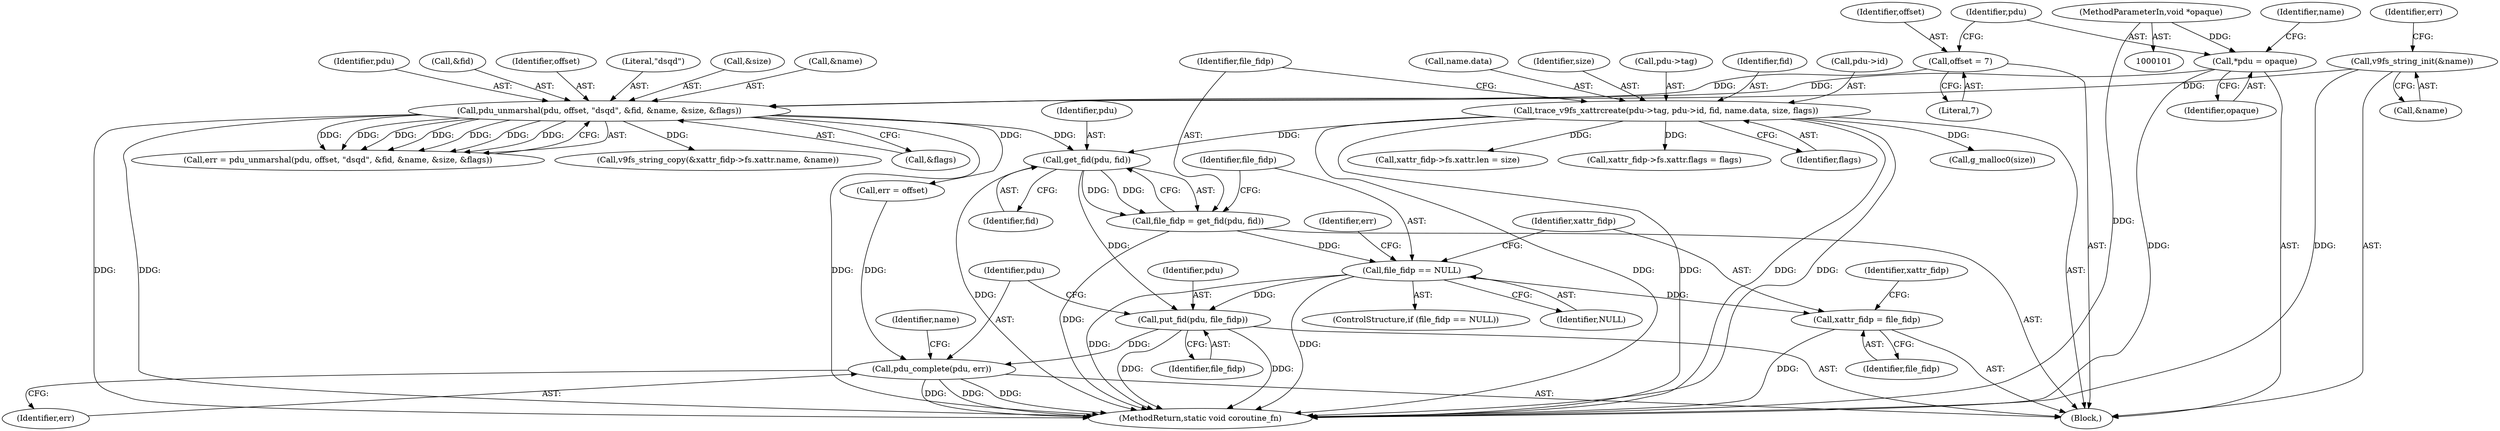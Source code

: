 digraph "0_qemu_ff55e94d23ae94c8628b0115320157c763eb3e06@pointer" {
"1000160" [label="(Call,get_fid(pdu, fid))"];
"1000127" [label="(Call,pdu_unmarshal(pdu, offset, \"dsqd\", &fid, &name, &size, &flags))"];
"1000119" [label="(Call,*pdu = opaque)"];
"1000102" [label="(MethodParameterIn,void *opaque)"];
"1000113" [label="(Call,offset = 7)"];
"1000122" [label="(Call,v9fs_string_init(&name))"];
"1000145" [label="(Call,trace_v9fs_xattrcreate(pdu->tag, pdu->id, fid, name.data, size, flags))"];
"1000158" [label="(Call,file_fidp = get_fid(pdu, fid))"];
"1000164" [label="(Call,file_fidp == NULL)"];
"1000173" [label="(Call,xattr_fidp = file_fidp)"];
"1000249" [label="(Call,put_fid(pdu, file_fidp))"];
"1000252" [label="(Call,pdu_complete(pdu, err))"];
"1000161" [label="(Identifier,pdu)"];
"1000125" [label="(Call,err = pdu_unmarshal(pdu, offset, \"dsqd\", &fid, &name, &size, &flags))"];
"1000164" [label="(Call,file_fidp == NULL)"];
"1000165" [label="(Identifier,file_fidp)"];
"1000160" [label="(Call,get_fid(pdu, fid))"];
"1000159" [label="(Identifier,file_fidp)"];
"1000217" [label="(Call,v9fs_string_copy(&xattr_fidp->fs.xattr.name, &name))"];
"1000149" [label="(Call,pdu->id)"];
"1000257" [label="(Identifier,name)"];
"1000153" [label="(Call,name.data)"];
"1000254" [label="(Identifier,err)"];
"1000258" [label="(MethodReturn,static void coroutine_fn)"];
"1000137" [label="(Call,&flags)"];
"1000244" [label="(Call,g_malloc0(size))"];
"1000163" [label="(ControlStructure,if (file_fidp == NULL))"];
"1000251" [label="(Identifier,file_fidp)"];
"1000253" [label="(Identifier,pdu)"];
"1000173" [label="(Call,xattr_fidp = file_fidp)"];
"1000156" [label="(Identifier,size)"];
"1000157" [label="(Identifier,flags)"];
"1000122" [label="(Call,v9fs_string_init(&name))"];
"1000123" [label="(Call,&name)"];
"1000146" [label="(Call,pdu->tag)"];
"1000127" [label="(Call,pdu_unmarshal(pdu, offset, \"dsqd\", &fid, &name, &size, &flags))"];
"1000114" [label="(Identifier,offset)"];
"1000145" [label="(Call,trace_v9fs_xattrcreate(pdu->tag, pdu->id, fid, name.data, size, flags))"];
"1000166" [label="(Identifier,NULL)"];
"1000158" [label="(Call,file_fidp = get_fid(pdu, fid))"];
"1000250" [label="(Identifier,pdu)"];
"1000152" [label="(Identifier,fid)"];
"1000246" [label="(Call,err = offset)"];
"1000190" [label="(Call,xattr_fidp->fs.xattr.len = size)"];
"1000129" [label="(Identifier,offset)"];
"1000174" [label="(Identifier,xattr_fidp)"];
"1000103" [label="(Block,)"];
"1000126" [label="(Identifier,err)"];
"1000119" [label="(Call,*pdu = opaque)"];
"1000124" [label="(Identifier,name)"];
"1000199" [label="(Call,xattr_fidp->fs.xattr.flags = flags)"];
"1000162" [label="(Identifier,fid)"];
"1000113" [label="(Call,offset = 7)"];
"1000178" [label="(Identifier,xattr_fidp)"];
"1000252" [label="(Call,pdu_complete(pdu, err))"];
"1000130" [label="(Literal,\"dsqd\")"];
"1000120" [label="(Identifier,pdu)"];
"1000169" [label="(Identifier,err)"];
"1000121" [label="(Identifier,opaque)"];
"1000115" [label="(Literal,7)"];
"1000135" [label="(Call,&size)"];
"1000133" [label="(Call,&name)"];
"1000128" [label="(Identifier,pdu)"];
"1000102" [label="(MethodParameterIn,void *opaque)"];
"1000175" [label="(Identifier,file_fidp)"];
"1000249" [label="(Call,put_fid(pdu, file_fidp))"];
"1000131" [label="(Call,&fid)"];
"1000160" -> "1000158"  [label="AST: "];
"1000160" -> "1000162"  [label="CFG: "];
"1000161" -> "1000160"  [label="AST: "];
"1000162" -> "1000160"  [label="AST: "];
"1000158" -> "1000160"  [label="CFG: "];
"1000160" -> "1000258"  [label="DDG: "];
"1000160" -> "1000158"  [label="DDG: "];
"1000160" -> "1000158"  [label="DDG: "];
"1000127" -> "1000160"  [label="DDG: "];
"1000145" -> "1000160"  [label="DDG: "];
"1000160" -> "1000249"  [label="DDG: "];
"1000127" -> "1000125"  [label="AST: "];
"1000127" -> "1000137"  [label="CFG: "];
"1000128" -> "1000127"  [label="AST: "];
"1000129" -> "1000127"  [label="AST: "];
"1000130" -> "1000127"  [label="AST: "];
"1000131" -> "1000127"  [label="AST: "];
"1000133" -> "1000127"  [label="AST: "];
"1000135" -> "1000127"  [label="AST: "];
"1000137" -> "1000127"  [label="AST: "];
"1000125" -> "1000127"  [label="CFG: "];
"1000127" -> "1000258"  [label="DDG: "];
"1000127" -> "1000258"  [label="DDG: "];
"1000127" -> "1000258"  [label="DDG: "];
"1000127" -> "1000125"  [label="DDG: "];
"1000127" -> "1000125"  [label="DDG: "];
"1000127" -> "1000125"  [label="DDG: "];
"1000127" -> "1000125"  [label="DDG: "];
"1000127" -> "1000125"  [label="DDG: "];
"1000127" -> "1000125"  [label="DDG: "];
"1000127" -> "1000125"  [label="DDG: "];
"1000119" -> "1000127"  [label="DDG: "];
"1000113" -> "1000127"  [label="DDG: "];
"1000122" -> "1000127"  [label="DDG: "];
"1000127" -> "1000217"  [label="DDG: "];
"1000127" -> "1000246"  [label="DDG: "];
"1000119" -> "1000103"  [label="AST: "];
"1000119" -> "1000121"  [label="CFG: "];
"1000120" -> "1000119"  [label="AST: "];
"1000121" -> "1000119"  [label="AST: "];
"1000124" -> "1000119"  [label="CFG: "];
"1000119" -> "1000258"  [label="DDG: "];
"1000102" -> "1000119"  [label="DDG: "];
"1000102" -> "1000101"  [label="AST: "];
"1000102" -> "1000258"  [label="DDG: "];
"1000113" -> "1000103"  [label="AST: "];
"1000113" -> "1000115"  [label="CFG: "];
"1000114" -> "1000113"  [label="AST: "];
"1000115" -> "1000113"  [label="AST: "];
"1000120" -> "1000113"  [label="CFG: "];
"1000122" -> "1000103"  [label="AST: "];
"1000122" -> "1000123"  [label="CFG: "];
"1000123" -> "1000122"  [label="AST: "];
"1000126" -> "1000122"  [label="CFG: "];
"1000122" -> "1000258"  [label="DDG: "];
"1000145" -> "1000103"  [label="AST: "];
"1000145" -> "1000157"  [label="CFG: "];
"1000146" -> "1000145"  [label="AST: "];
"1000149" -> "1000145"  [label="AST: "];
"1000152" -> "1000145"  [label="AST: "];
"1000153" -> "1000145"  [label="AST: "];
"1000156" -> "1000145"  [label="AST: "];
"1000157" -> "1000145"  [label="AST: "];
"1000159" -> "1000145"  [label="CFG: "];
"1000145" -> "1000258"  [label="DDG: "];
"1000145" -> "1000258"  [label="DDG: "];
"1000145" -> "1000258"  [label="DDG: "];
"1000145" -> "1000258"  [label="DDG: "];
"1000145" -> "1000190"  [label="DDG: "];
"1000145" -> "1000199"  [label="DDG: "];
"1000145" -> "1000244"  [label="DDG: "];
"1000158" -> "1000103"  [label="AST: "];
"1000159" -> "1000158"  [label="AST: "];
"1000165" -> "1000158"  [label="CFG: "];
"1000158" -> "1000258"  [label="DDG: "];
"1000158" -> "1000164"  [label="DDG: "];
"1000164" -> "1000163"  [label="AST: "];
"1000164" -> "1000166"  [label="CFG: "];
"1000165" -> "1000164"  [label="AST: "];
"1000166" -> "1000164"  [label="AST: "];
"1000169" -> "1000164"  [label="CFG: "];
"1000174" -> "1000164"  [label="CFG: "];
"1000164" -> "1000258"  [label="DDG: "];
"1000164" -> "1000258"  [label="DDG: "];
"1000164" -> "1000173"  [label="DDG: "];
"1000164" -> "1000249"  [label="DDG: "];
"1000173" -> "1000103"  [label="AST: "];
"1000173" -> "1000175"  [label="CFG: "];
"1000174" -> "1000173"  [label="AST: "];
"1000175" -> "1000173"  [label="AST: "];
"1000178" -> "1000173"  [label="CFG: "];
"1000173" -> "1000258"  [label="DDG: "];
"1000249" -> "1000103"  [label="AST: "];
"1000249" -> "1000251"  [label="CFG: "];
"1000250" -> "1000249"  [label="AST: "];
"1000251" -> "1000249"  [label="AST: "];
"1000253" -> "1000249"  [label="CFG: "];
"1000249" -> "1000258"  [label="DDG: "];
"1000249" -> "1000258"  [label="DDG: "];
"1000249" -> "1000252"  [label="DDG: "];
"1000252" -> "1000103"  [label="AST: "];
"1000252" -> "1000254"  [label="CFG: "];
"1000253" -> "1000252"  [label="AST: "];
"1000254" -> "1000252"  [label="AST: "];
"1000257" -> "1000252"  [label="CFG: "];
"1000252" -> "1000258"  [label="DDG: "];
"1000252" -> "1000258"  [label="DDG: "];
"1000252" -> "1000258"  [label="DDG: "];
"1000246" -> "1000252"  [label="DDG: "];
}
